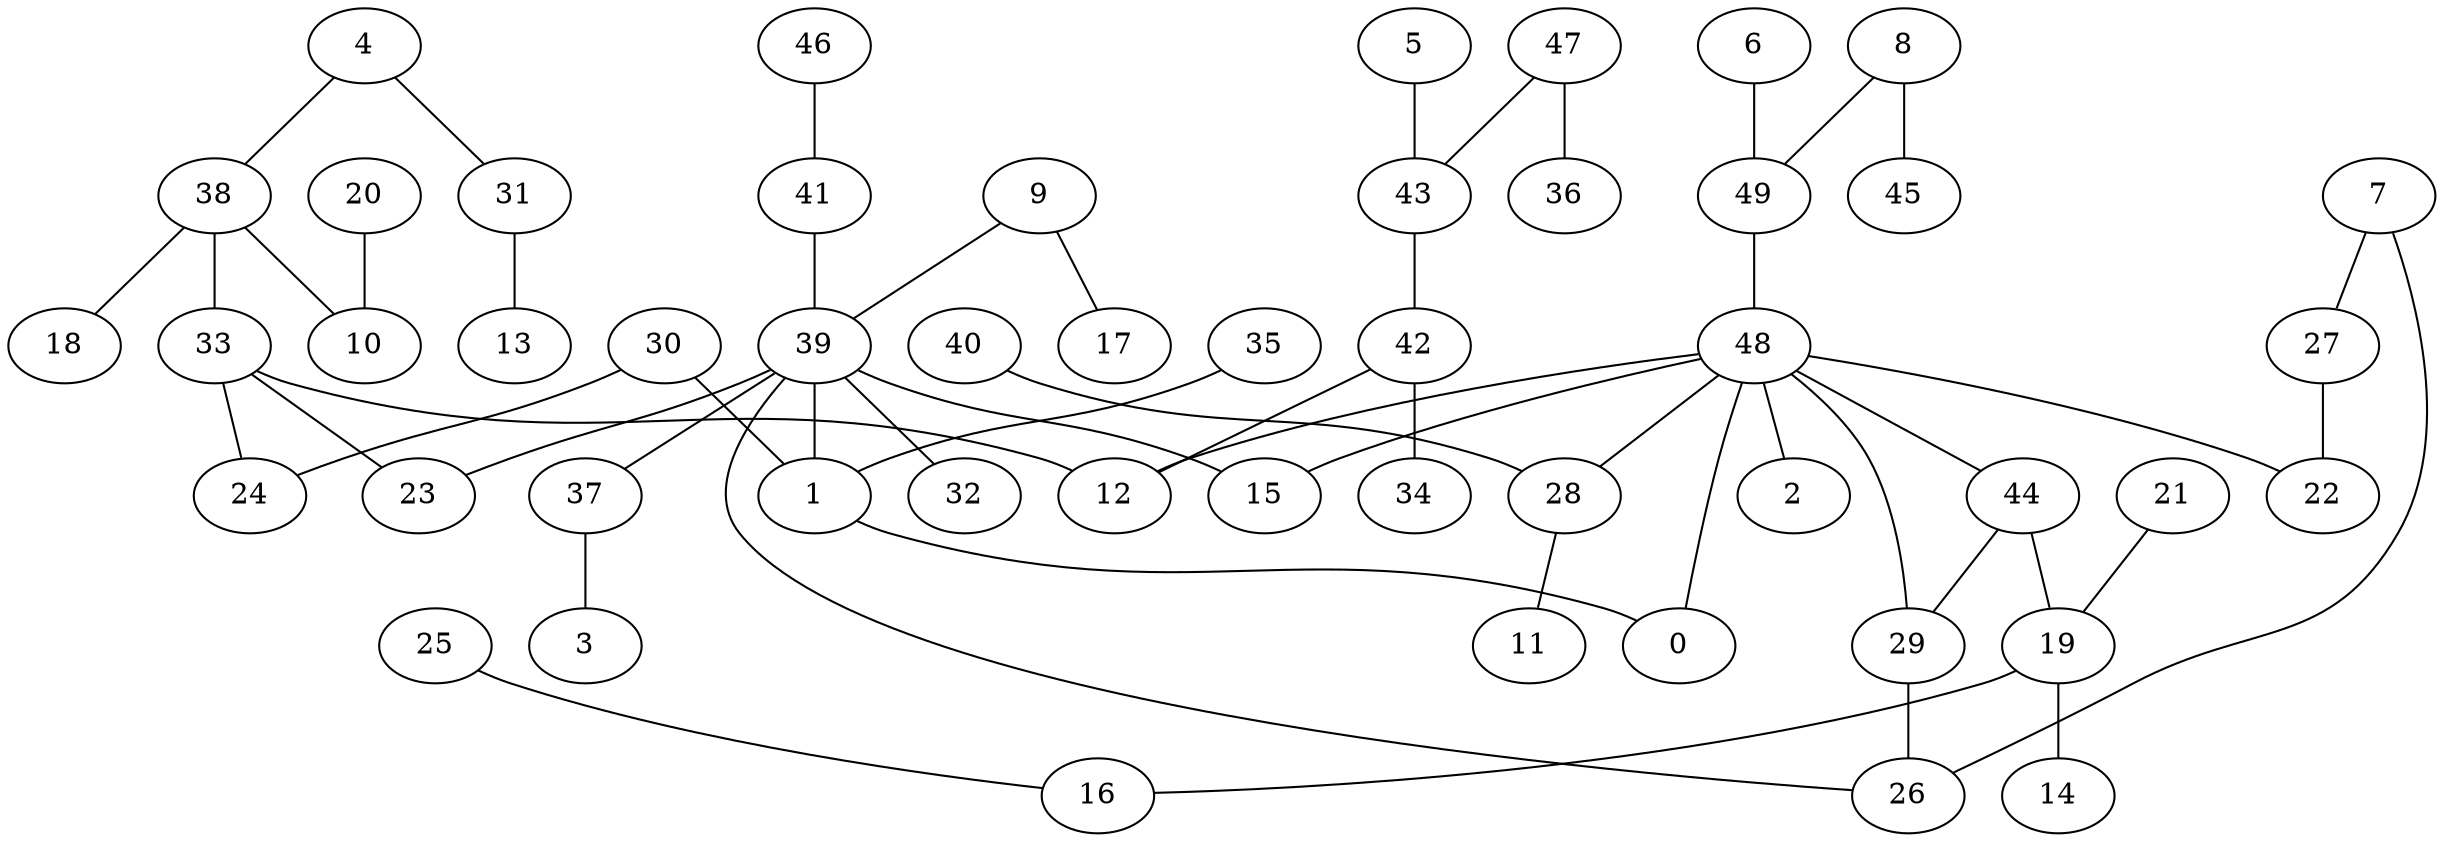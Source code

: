digraph GG_graph {

subgraph G_graph {
edge [color = black]
"5" -> "43" [dir = none]
"20" -> "10" [dir = none]
"8" -> "45" [dir = none]
"8" -> "49" [dir = none]
"37" -> "3" [dir = none]
"21" -> "19" [dir = none]
"31" -> "13" [dir = none]
"40" -> "28" [dir = none]
"9" -> "17" [dir = none]
"9" -> "39" [dir = none]
"19" -> "14" [dir = none]
"19" -> "16" [dir = none]
"6" -> "49" [dir = none]
"30" -> "1" [dir = none]
"39" -> "26" [dir = none]
"39" -> "37" [dir = none]
"39" -> "1" [dir = none]
"39" -> "32" [dir = none]
"39" -> "15" [dir = none]
"28" -> "11" [dir = none]
"41" -> "39" [dir = none]
"35" -> "1" [dir = none]
"27" -> "22" [dir = none]
"7" -> "27" [dir = none]
"42" -> "34" [dir = none]
"42" -> "12" [dir = none]
"49" -> "48" [dir = none]
"25" -> "16" [dir = none]
"33" -> "23" [dir = none]
"33" -> "24" [dir = none]
"33" -> "12" [dir = none]
"44" -> "19" [dir = none]
"48" -> "28" [dir = none]
"48" -> "2" [dir = none]
"48" -> "22" [dir = none]
"48" -> "12" [dir = none]
"48" -> "44" [dir = none]
"48" -> "29" [dir = none]
"48" -> "0" [dir = none]
"48" -> "15" [dir = none]
"38" -> "10" [dir = none]
"38" -> "18" [dir = none]
"38" -> "33" [dir = none]
"46" -> "41" [dir = none]
"43" -> "42" [dir = none]
"47" -> "36" [dir = none]
"47" -> "43" [dir = none]
"4" -> "31" [dir = none]
"4" -> "38" [dir = none]
"1" -> "0" [dir = none]
"30" -> "24" [dir = none]
"39" -> "23" [dir = none]
"7" -> "26" [dir = none]
"29" -> "26" [dir = none]
"44" -> "29" [dir = none]
}

}
